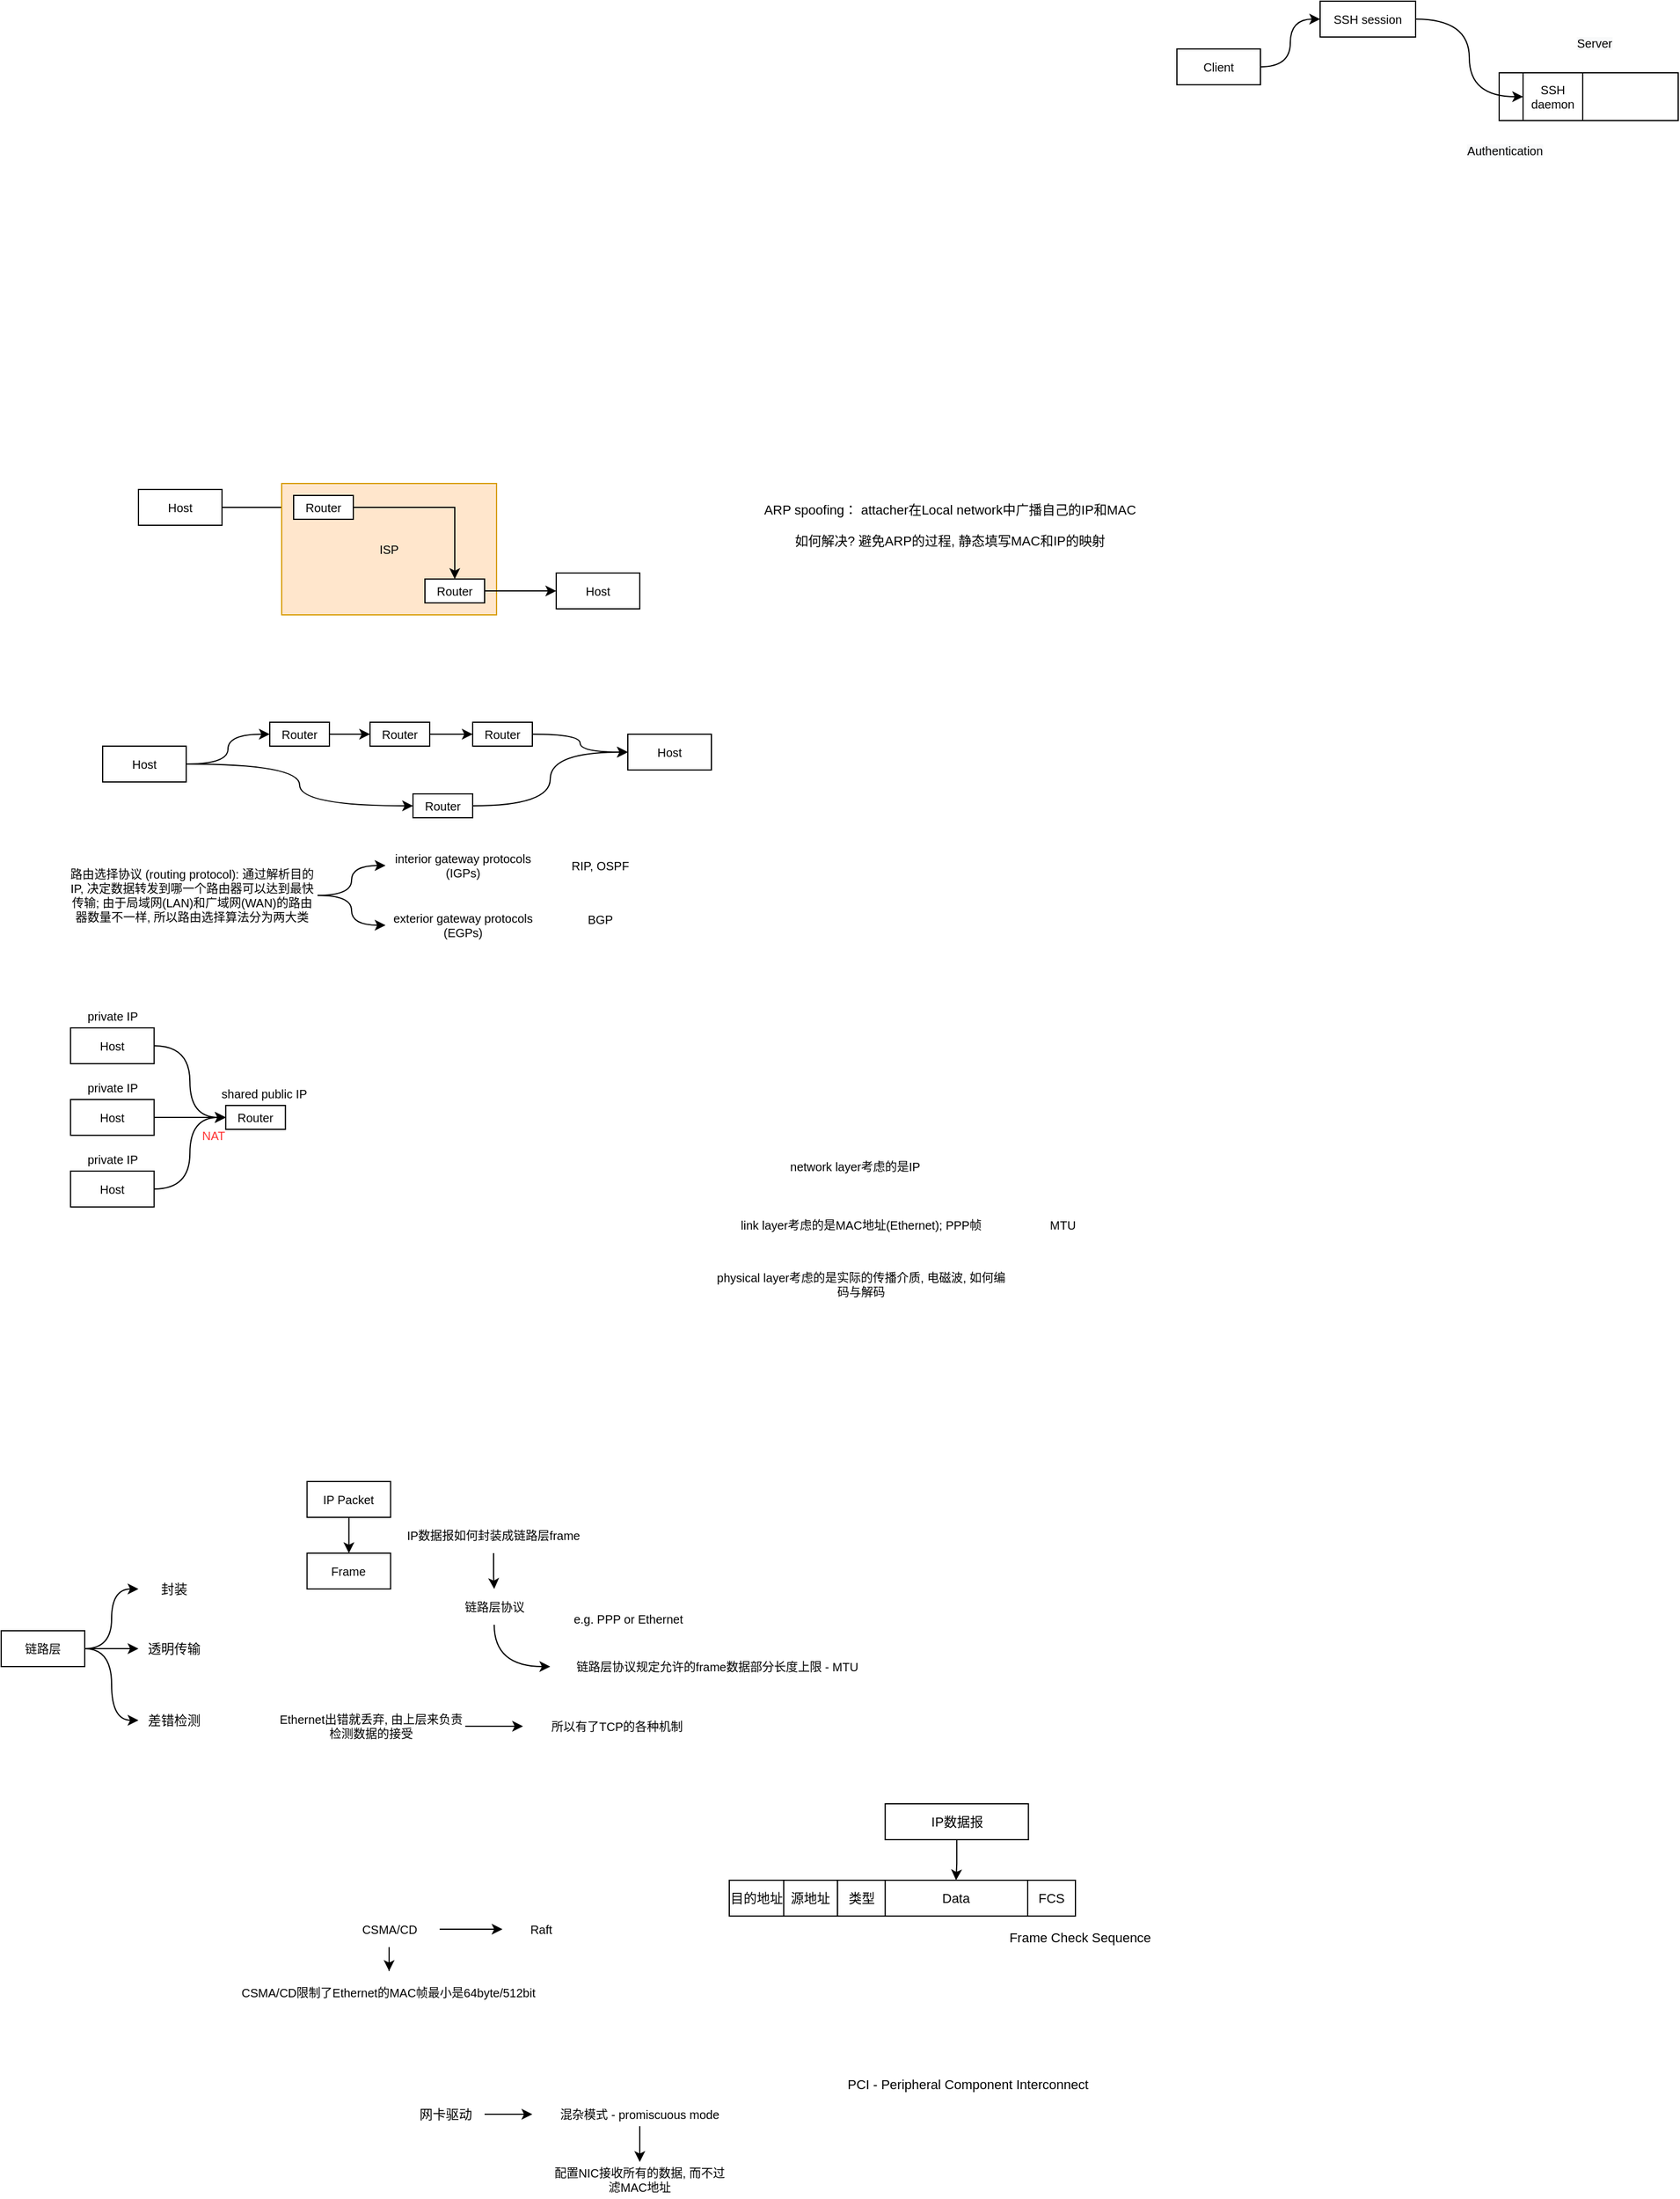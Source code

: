 <mxfile version="21.6.5" type="github">
  <diagram id="lOl-ZhYQnWzm9-qVgaAJ" name="Page-1">
    <mxGraphModel dx="756" dy="398" grid="1" gridSize="10" guides="1" tooltips="1" connect="1" arrows="1" fold="1" page="1" pageScale="1" pageWidth="827" pageHeight="1169" math="0" shadow="0">
      <root>
        <mxCell id="0" />
        <mxCell id="1" parent="0" />
        <mxCell id="wnXFvV-Xrk-nOBf85rZt-2" value="" style="rounded=0;whiteSpace=wrap;html=1;fontSize=10;" parent="1" vertex="1">
          <mxGeometry x="1310" y="150" width="150" height="40" as="geometry" />
        </mxCell>
        <mxCell id="wnXFvV-Xrk-nOBf85rZt-6" value="SSH daemon" style="rounded=0;whiteSpace=wrap;html=1;fontSize=10;" parent="1" vertex="1">
          <mxGeometry x="1330" y="150" width="50" height="40" as="geometry" />
        </mxCell>
        <mxCell id="wnXFvV-Xrk-nOBf85rZt-5" style="edgeStyle=orthogonalEdgeStyle;curved=1;rounded=0;orthogonalLoop=1;jettySize=auto;html=1;entryX=0;entryY=0.5;entryDx=0;entryDy=0;fontSize=10;" parent="1" source="wnXFvV-Xrk-nOBf85rZt-1" target="wnXFvV-Xrk-nOBf85rZt-6" edge="1">
          <mxGeometry relative="1" as="geometry" />
        </mxCell>
        <mxCell id="wnXFvV-Xrk-nOBf85rZt-1" value="SSH session" style="rounded=0;whiteSpace=wrap;html=1;fontSize=10;" parent="1" vertex="1">
          <mxGeometry x="1160" y="90" width="80" height="30" as="geometry" />
        </mxCell>
        <mxCell id="wnXFvV-Xrk-nOBf85rZt-4" style="edgeStyle=orthogonalEdgeStyle;rounded=0;orthogonalLoop=1;jettySize=auto;html=1;entryX=0;entryY=0.5;entryDx=0;entryDy=0;curved=1;fontSize=10;" parent="1" source="wnXFvV-Xrk-nOBf85rZt-3" target="wnXFvV-Xrk-nOBf85rZt-1" edge="1">
          <mxGeometry relative="1" as="geometry" />
        </mxCell>
        <mxCell id="wnXFvV-Xrk-nOBf85rZt-3" value="Client" style="rounded=0;whiteSpace=wrap;html=1;fontSize=10;" parent="1" vertex="1">
          <mxGeometry x="1040" y="130" width="70" height="30" as="geometry" />
        </mxCell>
        <mxCell id="wnXFvV-Xrk-nOBf85rZt-7" value="&lt;meta charset=&quot;utf-8&quot; style=&quot;font-size: 10px;&quot;&gt;&lt;span style=&quot;color: rgb(0, 0, 0); font-family: Helvetica; font-size: 10px; font-style: normal; font-variant-ligatures: normal; font-variant-caps: normal; font-weight: 400; letter-spacing: normal; orphans: 2; text-align: center; text-indent: 0px; text-transform: none; widows: 2; word-spacing: 0px; -webkit-text-stroke-width: 0px; background-color: rgb(248, 249, 250); text-decoration-thickness: initial; text-decoration-style: initial; text-decoration-color: initial; float: none; display: inline !important;&quot;&gt;Server&lt;/span&gt;" style="text;html=1;strokeColor=none;fillColor=none;align=center;verticalAlign=middle;whiteSpace=wrap;rounded=0;fontSize=10;" parent="1" vertex="1">
          <mxGeometry x="1360" y="110" width="60" height="30" as="geometry" />
        </mxCell>
        <mxCell id="wnXFvV-Xrk-nOBf85rZt-10" value="&lt;span style=&quot;color: rgb(0, 0, 0); font-family: Helvetica; font-size: 10px; font-style: normal; font-variant-ligatures: normal; font-variant-caps: normal; font-weight: 400; letter-spacing: normal; orphans: 2; text-align: center; text-indent: 0px; text-transform: none; widows: 2; word-spacing: 0px; -webkit-text-stroke-width: 0px; background-color: rgb(248, 249, 250); text-decoration-thickness: initial; text-decoration-style: initial; text-decoration-color: initial; float: none; display: inline !important;&quot;&gt;Authentication&lt;/span&gt;" style="text;html=1;strokeColor=none;fillColor=none;align=center;verticalAlign=middle;whiteSpace=wrap;rounded=0;fontSize=10;" parent="1" vertex="1">
          <mxGeometry x="1260" y="200" width="110" height="30" as="geometry" />
        </mxCell>
        <mxCell id="41zxChAVSLW4Dl63zJSh-7" style="edgeStyle=orthogonalEdgeStyle;rounded=0;orthogonalLoop=1;jettySize=auto;html=1;entryX=0;entryY=0.5;entryDx=0;entryDy=0;" parent="1" source="41zxChAVSLW4Dl63zJSh-1" target="41zxChAVSLW4Dl63zJSh-3" edge="1">
          <mxGeometry relative="1" as="geometry" />
        </mxCell>
        <mxCell id="41zxChAVSLW4Dl63zJSh-1" value="Host" style="rounded=0;whiteSpace=wrap;html=1;fontSize=10;" parent="1" vertex="1">
          <mxGeometry x="170" y="499" width="70" height="30" as="geometry" />
        </mxCell>
        <mxCell id="41zxChAVSLW4Dl63zJSh-2" value="ISP" style="rounded=0;whiteSpace=wrap;html=1;fontSize=10;fillColor=#ffe6cc;strokeColor=#d79b00;" parent="1" vertex="1">
          <mxGeometry x="290" y="494" width="180" height="110" as="geometry" />
        </mxCell>
        <mxCell id="41zxChAVSLW4Dl63zJSh-6" style="edgeStyle=orthogonalEdgeStyle;rounded=0;orthogonalLoop=1;jettySize=auto;html=1;entryX=0.5;entryY=0;entryDx=0;entryDy=0;" parent="1" source="41zxChAVSLW4Dl63zJSh-3" target="41zxChAVSLW4Dl63zJSh-4" edge="1">
          <mxGeometry relative="1" as="geometry" />
        </mxCell>
        <mxCell id="41zxChAVSLW4Dl63zJSh-3" value="Router" style="rounded=0;whiteSpace=wrap;html=1;fontSize=10;" parent="1" vertex="1">
          <mxGeometry x="300" y="504" width="50" height="20" as="geometry" />
        </mxCell>
        <mxCell id="41zxChAVSLW4Dl63zJSh-10" value="" style="edgeStyle=orthogonalEdgeStyle;rounded=0;orthogonalLoop=1;jettySize=auto;html=1;" parent="1" source="41zxChAVSLW4Dl63zJSh-4" target="41zxChAVSLW4Dl63zJSh-8" edge="1">
          <mxGeometry relative="1" as="geometry" />
        </mxCell>
        <mxCell id="41zxChAVSLW4Dl63zJSh-4" value="Router" style="rounded=0;whiteSpace=wrap;html=1;fontSize=10;" parent="1" vertex="1">
          <mxGeometry x="410" y="574" width="50" height="20" as="geometry" />
        </mxCell>
        <mxCell id="41zxChAVSLW4Dl63zJSh-8" value="Host" style="rounded=0;whiteSpace=wrap;html=1;fontSize=10;" parent="1" vertex="1">
          <mxGeometry x="520" y="569" width="70" height="30" as="geometry" />
        </mxCell>
        <mxCell id="41zxChAVSLW4Dl63zJSh-17" value="" style="edgeStyle=orthogonalEdgeStyle;rounded=0;orthogonalLoop=1;jettySize=auto;html=1;" parent="1" source="41zxChAVSLW4Dl63zJSh-11" target="41zxChAVSLW4Dl63zJSh-12" edge="1">
          <mxGeometry relative="1" as="geometry" />
        </mxCell>
        <mxCell id="41zxChAVSLW4Dl63zJSh-11" value="Router" style="rounded=0;whiteSpace=wrap;html=1;fontSize=10;" parent="1" vertex="1">
          <mxGeometry x="280" y="694" width="50" height="20" as="geometry" />
        </mxCell>
        <mxCell id="41zxChAVSLW4Dl63zJSh-18" value="" style="edgeStyle=orthogonalEdgeStyle;rounded=0;orthogonalLoop=1;jettySize=auto;html=1;" parent="1" source="41zxChAVSLW4Dl63zJSh-12" target="41zxChAVSLW4Dl63zJSh-13" edge="1">
          <mxGeometry relative="1" as="geometry" />
        </mxCell>
        <mxCell id="41zxChAVSLW4Dl63zJSh-12" value="Router" style="rounded=0;whiteSpace=wrap;html=1;fontSize=10;" parent="1" vertex="1">
          <mxGeometry x="364" y="694" width="50" height="20" as="geometry" />
        </mxCell>
        <mxCell id="41zxChAVSLW4Dl63zJSh-22" style="edgeStyle=orthogonalEdgeStyle;shape=connector;curved=1;rounded=0;orthogonalLoop=1;jettySize=auto;html=1;entryX=0;entryY=0.5;entryDx=0;entryDy=0;labelBackgroundColor=default;strokeColor=default;fontFamily=Helvetica;fontSize=11;fontColor=default;endArrow=classic;" parent="1" source="41zxChAVSLW4Dl63zJSh-13" target="41zxChAVSLW4Dl63zJSh-16" edge="1">
          <mxGeometry relative="1" as="geometry" />
        </mxCell>
        <mxCell id="41zxChAVSLW4Dl63zJSh-13" value="Router" style="rounded=0;whiteSpace=wrap;html=1;fontSize=10;" parent="1" vertex="1">
          <mxGeometry x="450" y="694" width="50" height="20" as="geometry" />
        </mxCell>
        <mxCell id="41zxChAVSLW4Dl63zJSh-20" style="edgeStyle=orthogonalEdgeStyle;rounded=0;orthogonalLoop=1;jettySize=auto;html=1;entryX=0;entryY=0.5;entryDx=0;entryDy=0;curved=1;" parent="1" source="41zxChAVSLW4Dl63zJSh-14" target="41zxChAVSLW4Dl63zJSh-16" edge="1">
          <mxGeometry relative="1" as="geometry" />
        </mxCell>
        <mxCell id="41zxChAVSLW4Dl63zJSh-14" value="Router" style="rounded=0;whiteSpace=wrap;html=1;fontSize=10;" parent="1" vertex="1">
          <mxGeometry x="400" y="754" width="50" height="20" as="geometry" />
        </mxCell>
        <mxCell id="41zxChAVSLW4Dl63zJSh-19" style="edgeStyle=orthogonalEdgeStyle;rounded=0;orthogonalLoop=1;jettySize=auto;html=1;entryX=0;entryY=0.5;entryDx=0;entryDy=0;curved=1;" parent="1" source="41zxChAVSLW4Dl63zJSh-15" target="41zxChAVSLW4Dl63zJSh-14" edge="1">
          <mxGeometry relative="1" as="geometry" />
        </mxCell>
        <mxCell id="41zxChAVSLW4Dl63zJSh-21" style="edgeStyle=orthogonalEdgeStyle;rounded=0;orthogonalLoop=1;jettySize=auto;html=1;entryX=0;entryY=0.5;entryDx=0;entryDy=0;curved=1;" parent="1" source="41zxChAVSLW4Dl63zJSh-15" target="41zxChAVSLW4Dl63zJSh-11" edge="1">
          <mxGeometry relative="1" as="geometry" />
        </mxCell>
        <mxCell id="41zxChAVSLW4Dl63zJSh-15" value="Host" style="rounded=0;whiteSpace=wrap;html=1;fontSize=10;" parent="1" vertex="1">
          <mxGeometry x="140" y="714" width="70" height="30" as="geometry" />
        </mxCell>
        <mxCell id="41zxChAVSLW4Dl63zJSh-16" value="Host" style="rounded=0;whiteSpace=wrap;html=1;fontSize=10;" parent="1" vertex="1">
          <mxGeometry x="580" y="704" width="70" height="30" as="geometry" />
        </mxCell>
        <mxCell id="41zxChAVSLW4Dl63zJSh-26" style="edgeStyle=orthogonalEdgeStyle;shape=connector;curved=1;rounded=0;orthogonalLoop=1;jettySize=auto;html=1;entryX=0;entryY=0.5;entryDx=0;entryDy=0;labelBackgroundColor=default;strokeColor=default;fontFamily=Helvetica;fontSize=11;fontColor=default;endArrow=classic;" parent="1" source="41zxChAVSLW4Dl63zJSh-23" target="41zxChAVSLW4Dl63zJSh-24" edge="1">
          <mxGeometry relative="1" as="geometry" />
        </mxCell>
        <mxCell id="41zxChAVSLW4Dl63zJSh-27" style="edgeStyle=orthogonalEdgeStyle;shape=connector;curved=1;rounded=0;orthogonalLoop=1;jettySize=auto;html=1;labelBackgroundColor=default;strokeColor=default;fontFamily=Helvetica;fontSize=11;fontColor=default;endArrow=classic;" parent="1" source="41zxChAVSLW4Dl63zJSh-23" target="41zxChAVSLW4Dl63zJSh-25" edge="1">
          <mxGeometry relative="1" as="geometry" />
        </mxCell>
        <mxCell id="41zxChAVSLW4Dl63zJSh-23" value="路由选择协议 (routing protocol): 通过解析目的IP, 决定数据转发到哪一个路由器可以达到最快传输; 由于局域网(LAN)和广域网(WAN)的路由器数量不一样, 所以路由选择算法分为两大类" style="text;html=1;strokeColor=none;fillColor=none;align=center;verticalAlign=middle;whiteSpace=wrap;rounded=0;fontSize=10;fontFamily=Helvetica;fontColor=default;" parent="1" vertex="1">
          <mxGeometry x="110" y="809" width="210" height="60" as="geometry" />
        </mxCell>
        <mxCell id="41zxChAVSLW4Dl63zJSh-24" value="interior gateway protocols (IGPs)" style="text;html=1;strokeColor=none;fillColor=none;align=center;verticalAlign=middle;whiteSpace=wrap;rounded=0;fontSize=10;fontFamily=Helvetica;fontColor=default;" parent="1" vertex="1">
          <mxGeometry x="377" y="804" width="130" height="20" as="geometry" />
        </mxCell>
        <mxCell id="41zxChAVSLW4Dl63zJSh-25" value="exterior gateway protocols (EGPs)" style="text;html=1;strokeColor=none;fillColor=none;align=center;verticalAlign=middle;whiteSpace=wrap;rounded=0;fontSize=10;fontFamily=Helvetica;fontColor=default;" parent="1" vertex="1">
          <mxGeometry x="377" y="854" width="130" height="20" as="geometry" />
        </mxCell>
        <mxCell id="41zxChAVSLW4Dl63zJSh-28" value="RIP, OSPF" style="text;html=1;strokeColor=none;fillColor=none;align=center;verticalAlign=middle;whiteSpace=wrap;rounded=0;fontSize=10;fontFamily=Helvetica;fontColor=default;" parent="1" vertex="1">
          <mxGeometry x="517" y="804" width="80" height="20" as="geometry" />
        </mxCell>
        <mxCell id="41zxChAVSLW4Dl63zJSh-29" value="BGP" style="text;html=1;strokeColor=none;fillColor=none;align=center;verticalAlign=middle;whiteSpace=wrap;rounded=0;fontSize=10;fontFamily=Helvetica;fontColor=default;" parent="1" vertex="1">
          <mxGeometry x="527" y="849" width="60" height="20" as="geometry" />
        </mxCell>
        <mxCell id="41zxChAVSLW4Dl63zJSh-34" style="edgeStyle=orthogonalEdgeStyle;shape=connector;curved=1;rounded=0;orthogonalLoop=1;jettySize=auto;html=1;entryX=0;entryY=0.5;entryDx=0;entryDy=0;labelBackgroundColor=default;strokeColor=default;fontFamily=Helvetica;fontSize=11;fontColor=default;endArrow=classic;" parent="1" source="41zxChAVSLW4Dl63zJSh-30" target="41zxChAVSLW4Dl63zJSh-33" edge="1">
          <mxGeometry relative="1" as="geometry" />
        </mxCell>
        <mxCell id="41zxChAVSLW4Dl63zJSh-30" value="Host" style="rounded=0;whiteSpace=wrap;html=1;fontSize=10;" parent="1" vertex="1">
          <mxGeometry x="113.13" y="950" width="70" height="30" as="geometry" />
        </mxCell>
        <mxCell id="41zxChAVSLW4Dl63zJSh-35" style="edgeStyle=orthogonalEdgeStyle;shape=connector;curved=1;rounded=0;orthogonalLoop=1;jettySize=auto;html=1;entryX=0;entryY=0.5;entryDx=0;entryDy=0;labelBackgroundColor=default;strokeColor=default;fontFamily=Helvetica;fontSize=11;fontColor=default;endArrow=classic;" parent="1" source="41zxChAVSLW4Dl63zJSh-31" target="41zxChAVSLW4Dl63zJSh-33" edge="1">
          <mxGeometry relative="1" as="geometry" />
        </mxCell>
        <mxCell id="41zxChAVSLW4Dl63zJSh-31" value="Host" style="rounded=0;whiteSpace=wrap;html=1;fontSize=10;" parent="1" vertex="1">
          <mxGeometry x="113.13" y="1010" width="70" height="30" as="geometry" />
        </mxCell>
        <mxCell id="41zxChAVSLW4Dl63zJSh-36" style="edgeStyle=orthogonalEdgeStyle;shape=connector;curved=1;rounded=0;orthogonalLoop=1;jettySize=auto;html=1;entryX=0;entryY=0.5;entryDx=0;entryDy=0;labelBackgroundColor=default;strokeColor=default;fontFamily=Helvetica;fontSize=11;fontColor=default;endArrow=classic;" parent="1" source="41zxChAVSLW4Dl63zJSh-32" target="41zxChAVSLW4Dl63zJSh-33" edge="1">
          <mxGeometry relative="1" as="geometry" />
        </mxCell>
        <mxCell id="41zxChAVSLW4Dl63zJSh-32" value="Host" style="rounded=0;whiteSpace=wrap;html=1;fontSize=10;" parent="1" vertex="1">
          <mxGeometry x="113.13" y="1070" width="70" height="30" as="geometry" />
        </mxCell>
        <mxCell id="41zxChAVSLW4Dl63zJSh-33" value="Router" style="rounded=0;whiteSpace=wrap;html=1;fontSize=10;" parent="1" vertex="1">
          <mxGeometry x="243.13" y="1015" width="50" height="20" as="geometry" />
        </mxCell>
        <mxCell id="41zxChAVSLW4Dl63zJSh-37" value="shared public IP" style="text;html=1;strokeColor=none;fillColor=none;align=center;verticalAlign=middle;whiteSpace=wrap;rounded=0;fontSize=10;fontFamily=Helvetica;fontColor=default;" parent="1" vertex="1">
          <mxGeometry x="228.13" y="995" width="95" height="20" as="geometry" />
        </mxCell>
        <mxCell id="41zxChAVSLW4Dl63zJSh-38" value="private IP" style="text;html=1;strokeColor=none;fillColor=none;align=center;verticalAlign=middle;whiteSpace=wrap;rounded=0;fontSize=10;fontFamily=Helvetica;fontColor=default;" parent="1" vertex="1">
          <mxGeometry x="106.88" y="930" width="82.5" height="20" as="geometry" />
        </mxCell>
        <mxCell id="41zxChAVSLW4Dl63zJSh-39" value="private IP" style="text;html=1;strokeColor=none;fillColor=none;align=center;verticalAlign=middle;whiteSpace=wrap;rounded=0;fontSize=10;fontFamily=Helvetica;fontColor=default;" parent="1" vertex="1">
          <mxGeometry x="106.88" y="990" width="82.5" height="20" as="geometry" />
        </mxCell>
        <mxCell id="41zxChAVSLW4Dl63zJSh-40" value="private IP" style="text;html=1;strokeColor=none;fillColor=none;align=center;verticalAlign=middle;whiteSpace=wrap;rounded=0;fontSize=10;fontFamily=Helvetica;fontColor=default;" parent="1" vertex="1">
          <mxGeometry x="106.88" y="1050" width="82.5" height="20" as="geometry" />
        </mxCell>
        <mxCell id="41zxChAVSLW4Dl63zJSh-41" value="NAT" style="text;html=1;strokeColor=none;fillColor=none;align=center;verticalAlign=middle;whiteSpace=wrap;rounded=0;fontSize=10;fontFamily=Helvetica;fontColor=#FF3333;" parent="1" vertex="1">
          <mxGeometry x="213.13" y="1030" width="40" height="20" as="geometry" />
        </mxCell>
        <mxCell id="EXS46r-TFBb_ld1rwyYY-8" value="" style="edgeStyle=orthogonalEdgeStyle;rounded=0;orthogonalLoop=1;jettySize=auto;html=1;" parent="1" source="EXS46r-TFBb_ld1rwyYY-1" target="EXS46r-TFBb_ld1rwyYY-2" edge="1">
          <mxGeometry relative="1" as="geometry" />
        </mxCell>
        <mxCell id="EXS46r-TFBb_ld1rwyYY-1" value="IP Packet" style="rounded=0;whiteSpace=wrap;html=1;fontSize=10;" parent="1" vertex="1">
          <mxGeometry x="311.25" y="1330" width="70" height="30" as="geometry" />
        </mxCell>
        <mxCell id="EXS46r-TFBb_ld1rwyYY-2" value="Frame" style="rounded=0;whiteSpace=wrap;html=1;fontSize=10;" parent="1" vertex="1">
          <mxGeometry x="311.25" y="1390" width="70" height="30" as="geometry" />
        </mxCell>
        <mxCell id="EXS46r-TFBb_ld1rwyYY-5" value="" style="edgeStyle=orthogonalEdgeStyle;rounded=0;orthogonalLoop=1;jettySize=auto;html=1;" parent="1" source="EXS46r-TFBb_ld1rwyYY-3" target="EXS46r-TFBb_ld1rwyYY-4" edge="1">
          <mxGeometry relative="1" as="geometry" />
        </mxCell>
        <mxCell id="EXS46r-TFBb_ld1rwyYY-3" value="IP数据报如何封装成链路层frame" style="text;html=1;strokeColor=none;fillColor=none;align=center;verticalAlign=middle;whiteSpace=wrap;rounded=0;fontSize=10;fontFamily=Helvetica;fontColor=default;" parent="1" vertex="1">
          <mxGeometry x="381.25" y="1360" width="172.5" height="30" as="geometry" />
        </mxCell>
        <mxCell id="EXS46r-TFBb_ld1rwyYY-20" style="edgeStyle=orthogonalEdgeStyle;rounded=0;orthogonalLoop=1;jettySize=auto;html=1;entryX=0;entryY=0.5;entryDx=0;entryDy=0;curved=1;" parent="1" source="EXS46r-TFBb_ld1rwyYY-4" target="EXS46r-TFBb_ld1rwyYY-18" edge="1">
          <mxGeometry relative="1" as="geometry" />
        </mxCell>
        <mxCell id="EXS46r-TFBb_ld1rwyYY-4" value="链路层协议" style="text;html=1;strokeColor=none;fillColor=none;align=center;verticalAlign=middle;whiteSpace=wrap;rounded=0;fontSize=10;fontFamily=Helvetica;fontColor=default;" parent="1" vertex="1">
          <mxGeometry x="413.75" y="1420" width="108.5" height="30" as="geometry" />
        </mxCell>
        <mxCell id="EXS46r-TFBb_ld1rwyYY-6" value="e.g. PPP or Ethernet" style="text;html=1;strokeColor=none;fillColor=none;align=center;verticalAlign=middle;whiteSpace=wrap;rounded=0;fontSize=10;fontFamily=Helvetica;fontColor=default;" parent="1" vertex="1">
          <mxGeometry x="530.63" y="1430" width="98.75" height="30" as="geometry" />
        </mxCell>
        <mxCell id="EXS46r-TFBb_ld1rwyYY-17" value="" style="edgeStyle=orthogonalEdgeStyle;rounded=0;orthogonalLoop=1;jettySize=auto;html=1;" parent="1" source="EXS46r-TFBb_ld1rwyYY-14" target="EXS46r-TFBb_ld1rwyYY-16" edge="1">
          <mxGeometry relative="1" as="geometry" />
        </mxCell>
        <mxCell id="EXS46r-TFBb_ld1rwyYY-14" value="Ethernet出错就丢弃, 由上层来负责检测数据的接受" style="text;html=1;strokeColor=none;fillColor=none;align=center;verticalAlign=middle;whiteSpace=wrap;rounded=0;fontSize=10;fontFamily=Helvetica;fontColor=default;" parent="1" vertex="1">
          <mxGeometry x="286.06" y="1515" width="157.75" height="40" as="geometry" />
        </mxCell>
        <mxCell id="EXS46r-TFBb_ld1rwyYY-16" value="所以有了TCP的各种机制" style="text;html=1;strokeColor=none;fillColor=none;align=center;verticalAlign=middle;whiteSpace=wrap;rounded=0;fontSize=10;fontFamily=Helvetica;fontColor=default;" parent="1" vertex="1">
          <mxGeometry x="492.18" y="1515" width="157.75" height="40" as="geometry" />
        </mxCell>
        <mxCell id="EXS46r-TFBb_ld1rwyYY-18" value="链路层协议规定允许的frame数据部分长度上限 - MTU" style="text;html=1;strokeColor=none;fillColor=none;align=center;verticalAlign=middle;whiteSpace=wrap;rounded=0;fontSize=10;fontFamily=Helvetica;fontColor=default;" parent="1" vertex="1">
          <mxGeometry x="515" y="1470" width="280" height="30" as="geometry" />
        </mxCell>
        <mxCell id="EXS46r-TFBb_ld1rwyYY-23" value="" style="edgeStyle=orthogonalEdgeStyle;shape=connector;curved=1;rounded=0;orthogonalLoop=1;jettySize=auto;html=1;labelBackgroundColor=default;strokeColor=default;fontFamily=Helvetica;fontSize=11;fontColor=default;endArrow=classic;" parent="1" source="EXS46r-TFBb_ld1rwyYY-21" target="EXS46r-TFBb_ld1rwyYY-22" edge="1">
          <mxGeometry relative="1" as="geometry" />
        </mxCell>
        <mxCell id="fwzLU5tfzJNoqCdMov-6-9" style="edgeStyle=orthogonalEdgeStyle;rounded=0;orthogonalLoop=1;jettySize=auto;html=1;" edge="1" parent="1" source="EXS46r-TFBb_ld1rwyYY-21" target="fwzLU5tfzJNoqCdMov-6-8">
          <mxGeometry relative="1" as="geometry" />
        </mxCell>
        <mxCell id="EXS46r-TFBb_ld1rwyYY-21" value="CSMA/CD" style="text;html=1;strokeColor=none;fillColor=none;align=center;verticalAlign=middle;whiteSpace=wrap;rounded=0;fontSize=10;fontFamily=Helvetica;fontColor=default;" parent="1" vertex="1">
          <mxGeometry x="337.62" y="1690" width="84.75" height="30" as="geometry" />
        </mxCell>
        <mxCell id="EXS46r-TFBb_ld1rwyYY-22" value="Raft" style="text;html=1;strokeColor=none;fillColor=none;align=center;verticalAlign=middle;whiteSpace=wrap;rounded=0;fontSize=10;fontFamily=Helvetica;fontColor=default;" parent="1" vertex="1">
          <mxGeometry x="475" y="1690" width="64.75" height="30" as="geometry" />
        </mxCell>
        <mxCell id="fwzLU5tfzJNoqCdMov-6-7" style="edgeStyle=orthogonalEdgeStyle;rounded=0;orthogonalLoop=1;jettySize=auto;html=1;" edge="1" parent="1" source="EXS46r-TFBb_ld1rwyYY-24" target="EXS46r-TFBb_ld1rwyYY-25">
          <mxGeometry relative="1" as="geometry" />
        </mxCell>
        <mxCell id="EXS46r-TFBb_ld1rwyYY-24" value="网卡驱动" style="text;html=1;strokeColor=none;fillColor=none;align=center;verticalAlign=middle;whiteSpace=wrap;rounded=0;fontSize=11;fontFamily=Helvetica;fontColor=default;" parent="1" vertex="1">
          <mxGeometry x="395" y="1850" width="65" height="20" as="geometry" />
        </mxCell>
        <mxCell id="EXS46r-TFBb_ld1rwyYY-27" style="edgeStyle=orthogonalEdgeStyle;shape=connector;curved=1;rounded=0;orthogonalLoop=1;jettySize=auto;html=1;entryX=0.5;entryY=0;entryDx=0;entryDy=0;labelBackgroundColor=default;strokeColor=default;fontFamily=Helvetica;fontSize=11;fontColor=default;endArrow=classic;" parent="1" source="EXS46r-TFBb_ld1rwyYY-25" target="EXS46r-TFBb_ld1rwyYY-26" edge="1">
          <mxGeometry relative="1" as="geometry" />
        </mxCell>
        <mxCell id="EXS46r-TFBb_ld1rwyYY-25" value="混杂模式 - promiscuous mode" style="text;html=1;strokeColor=none;fillColor=none;align=center;verticalAlign=middle;whiteSpace=wrap;rounded=0;fontSize=10;fontFamily=Helvetica;fontColor=default;" parent="1" vertex="1">
          <mxGeometry x="500" y="1850" width="180" height="20" as="geometry" />
        </mxCell>
        <mxCell id="EXS46r-TFBb_ld1rwyYY-26" value="配置NIC接收所有的数据, 而不过滤MAC地址" style="text;html=1;strokeColor=none;fillColor=none;align=center;verticalAlign=middle;whiteSpace=wrap;rounded=0;fontSize=10;fontFamily=Helvetica;fontColor=default;" parent="1" vertex="1">
          <mxGeometry x="515" y="1900" width="150" height="30" as="geometry" />
        </mxCell>
        <mxCell id="EXS46r-TFBb_ld1rwyYY-34" style="edgeStyle=orthogonalEdgeStyle;shape=connector;curved=1;rounded=0;orthogonalLoop=1;jettySize=auto;html=1;entryX=0;entryY=0.5;entryDx=0;entryDy=0;labelBackgroundColor=default;strokeColor=default;fontFamily=Helvetica;fontSize=11;fontColor=default;endArrow=classic;" parent="1" source="EXS46r-TFBb_ld1rwyYY-28" target="EXS46r-TFBb_ld1rwyYY-29" edge="1">
          <mxGeometry relative="1" as="geometry" />
        </mxCell>
        <mxCell id="EXS46r-TFBb_ld1rwyYY-35" style="edgeStyle=orthogonalEdgeStyle;shape=connector;curved=1;rounded=0;orthogonalLoop=1;jettySize=auto;html=1;entryX=0;entryY=0.5;entryDx=0;entryDy=0;labelBackgroundColor=default;strokeColor=default;fontFamily=Helvetica;fontSize=11;fontColor=default;endArrow=classic;" parent="1" source="EXS46r-TFBb_ld1rwyYY-28" target="EXS46r-TFBb_ld1rwyYY-30" edge="1">
          <mxGeometry relative="1" as="geometry" />
        </mxCell>
        <mxCell id="EXS46r-TFBb_ld1rwyYY-36" style="edgeStyle=orthogonalEdgeStyle;shape=connector;curved=1;rounded=0;orthogonalLoop=1;jettySize=auto;html=1;entryX=0;entryY=0.5;entryDx=0;entryDy=0;labelBackgroundColor=default;strokeColor=default;fontFamily=Helvetica;fontSize=11;fontColor=default;endArrow=classic;" parent="1" source="EXS46r-TFBb_ld1rwyYY-28" target="EXS46r-TFBb_ld1rwyYY-31" edge="1">
          <mxGeometry relative="1" as="geometry" />
        </mxCell>
        <mxCell id="EXS46r-TFBb_ld1rwyYY-28" value="链路层" style="rounded=0;whiteSpace=wrap;html=1;fontSize=10;" parent="1" vertex="1">
          <mxGeometry x="55" y="1455" width="70" height="30" as="geometry" />
        </mxCell>
        <mxCell id="EXS46r-TFBb_ld1rwyYY-29" value="封装" style="text;html=1;strokeColor=none;fillColor=none;align=center;verticalAlign=middle;whiteSpace=wrap;rounded=0;fontSize=11;fontFamily=Helvetica;fontColor=default;" parent="1" vertex="1">
          <mxGeometry x="170" y="1405" width="60" height="30" as="geometry" />
        </mxCell>
        <mxCell id="EXS46r-TFBb_ld1rwyYY-30" value="透明传输" style="text;html=1;strokeColor=none;fillColor=none;align=center;verticalAlign=middle;whiteSpace=wrap;rounded=0;fontSize=11;fontFamily=Helvetica;fontColor=default;" parent="1" vertex="1">
          <mxGeometry x="170" y="1455" width="60" height="30" as="geometry" />
        </mxCell>
        <mxCell id="EXS46r-TFBb_ld1rwyYY-31" value="差错检测" style="text;html=1;strokeColor=none;fillColor=none;align=center;verticalAlign=middle;whiteSpace=wrap;rounded=0;fontSize=11;fontFamily=Helvetica;fontColor=default;" parent="1" vertex="1">
          <mxGeometry x="170" y="1515" width="60" height="30" as="geometry" />
        </mxCell>
        <mxCell id="fIlDX3s8ZMgqm2_ezZD7-1" value="ARP spoofing： attacher在Local network中广播自己的IP和MAC&lt;br style=&quot;font-size: 11px;&quot;&gt;&lt;br style=&quot;font-size: 11px;&quot;&gt;如何解决? 避免ARP的过程, 静态填写MAC和IP的映射" style="text;html=1;strokeColor=none;fillColor=none;align=center;verticalAlign=middle;whiteSpace=wrap;rounded=0;fontSize=11;" parent="1" vertex="1">
          <mxGeometry x="690" y="499" width="320" height="60" as="geometry" />
        </mxCell>
        <mxCell id="fwzLU5tfzJNoqCdMov-6-2" value="physical layer考虑的是实际的传播介质, 电磁波, 如何编码与解码" style="text;html=1;strokeColor=none;fillColor=none;align=center;verticalAlign=middle;whiteSpace=wrap;rounded=0;fontSize=10;fontFamily=Helvetica;fontColor=default;" vertex="1" parent="1">
          <mxGeometry x="650" y="1150" width="251.25" height="30" as="geometry" />
        </mxCell>
        <mxCell id="fwzLU5tfzJNoqCdMov-6-3" value="link layer考虑的是MAC地址(Ethernet); PPP帧" style="text;html=1;strokeColor=none;fillColor=none;align=center;verticalAlign=middle;whiteSpace=wrap;rounded=0;fontSize=10;fontFamily=Helvetica;fontColor=default;" vertex="1" parent="1">
          <mxGeometry x="662.96" y="1100" width="225.32" height="30" as="geometry" />
        </mxCell>
        <mxCell id="fwzLU5tfzJNoqCdMov-6-5" value="network layer考虑的是IP" style="text;html=1;strokeColor=none;fillColor=none;align=center;verticalAlign=middle;whiteSpace=wrap;rounded=0;fontSize=10;fontFamily=Helvetica;fontColor=default;" vertex="1" parent="1">
          <mxGeometry x="669.46" y="1050" width="203" height="31" as="geometry" />
        </mxCell>
        <mxCell id="fwzLU5tfzJNoqCdMov-6-6" value="MTU" style="text;html=1;strokeColor=none;fillColor=none;align=center;verticalAlign=middle;whiteSpace=wrap;rounded=0;fontSize=10;fontFamily=Helvetica;fontColor=default;" vertex="1" parent="1">
          <mxGeometry x="922.96" y="1105" width="43" height="20" as="geometry" />
        </mxCell>
        <mxCell id="fwzLU5tfzJNoqCdMov-6-8" value="CSMA/CD限制了Ethernet的MAC帧最小是64byte/512bit" style="text;html=1;strokeColor=none;fillColor=none;align=center;verticalAlign=middle;whiteSpace=wrap;rounded=0;fontSize=10;fontFamily=Helvetica;fontColor=default;" vertex="1" parent="1">
          <mxGeometry x="246.31" y="1740" width="267.38" height="36" as="geometry" />
        </mxCell>
        <mxCell id="fwzLU5tfzJNoqCdMov-6-10" value="Data" style="rounded=0;whiteSpace=wrap;html=1;fontSize=11;" vertex="1" parent="1">
          <mxGeometry x="795" y="1664" width="120" height="30" as="geometry" />
        </mxCell>
        <mxCell id="fwzLU5tfzJNoqCdMov-6-11" value="FCS" style="rounded=0;whiteSpace=wrap;html=1;fontSize=11;" vertex="1" parent="1">
          <mxGeometry x="915" y="1664" width="40" height="30" as="geometry" />
        </mxCell>
        <mxCell id="fwzLU5tfzJNoqCdMov-6-12" value="Frame Check Sequence" style="text;html=1;strokeColor=none;fillColor=none;align=center;verticalAlign=middle;whiteSpace=wrap;rounded=0;fontSize=11;" vertex="1" parent="1">
          <mxGeometry x="889.96" y="1704" width="138" height="16" as="geometry" />
        </mxCell>
        <mxCell id="fwzLU5tfzJNoqCdMov-6-13" value="类型" style="rounded=0;whiteSpace=wrap;html=1;fontSize=11;" vertex="1" parent="1">
          <mxGeometry x="755.62" y="1664" width="40" height="30" as="geometry" />
        </mxCell>
        <mxCell id="fwzLU5tfzJNoqCdMov-6-14" value="源地址" style="rounded=0;whiteSpace=wrap;html=1;fontSize=11;" vertex="1" parent="1">
          <mxGeometry x="710" y="1664" width="45.62" height="30" as="geometry" />
        </mxCell>
        <mxCell id="fwzLU5tfzJNoqCdMov-6-15" value="目的地址" style="rounded=0;whiteSpace=wrap;html=1;fontSize=11;" vertex="1" parent="1">
          <mxGeometry x="665" y="1664" width="45.62" height="30" as="geometry" />
        </mxCell>
        <mxCell id="fwzLU5tfzJNoqCdMov-6-18" style="edgeStyle=orthogonalEdgeStyle;rounded=0;orthogonalLoop=1;jettySize=auto;html=1;entryX=0.5;entryY=0;entryDx=0;entryDy=0;" edge="1" parent="1" source="fwzLU5tfzJNoqCdMov-6-16" target="fwzLU5tfzJNoqCdMov-6-10">
          <mxGeometry relative="1" as="geometry" />
        </mxCell>
        <mxCell id="fwzLU5tfzJNoqCdMov-6-16" value="IP数据报" style="rounded=0;whiteSpace=wrap;html=1;fontSize=11;" vertex="1" parent="1">
          <mxGeometry x="795.62" y="1600" width="120" height="30" as="geometry" />
        </mxCell>
        <mxCell id="fwzLU5tfzJNoqCdMov-6-19" value="PCI -&amp;nbsp;Peripheral Component Interconnect" style="text;html=1;strokeColor=none;fillColor=none;align=center;verticalAlign=middle;whiteSpace=wrap;rounded=0;fontSize=11;" vertex="1" parent="1">
          <mxGeometry x="750" y="1820" width="230" height="30" as="geometry" />
        </mxCell>
      </root>
    </mxGraphModel>
  </diagram>
</mxfile>
